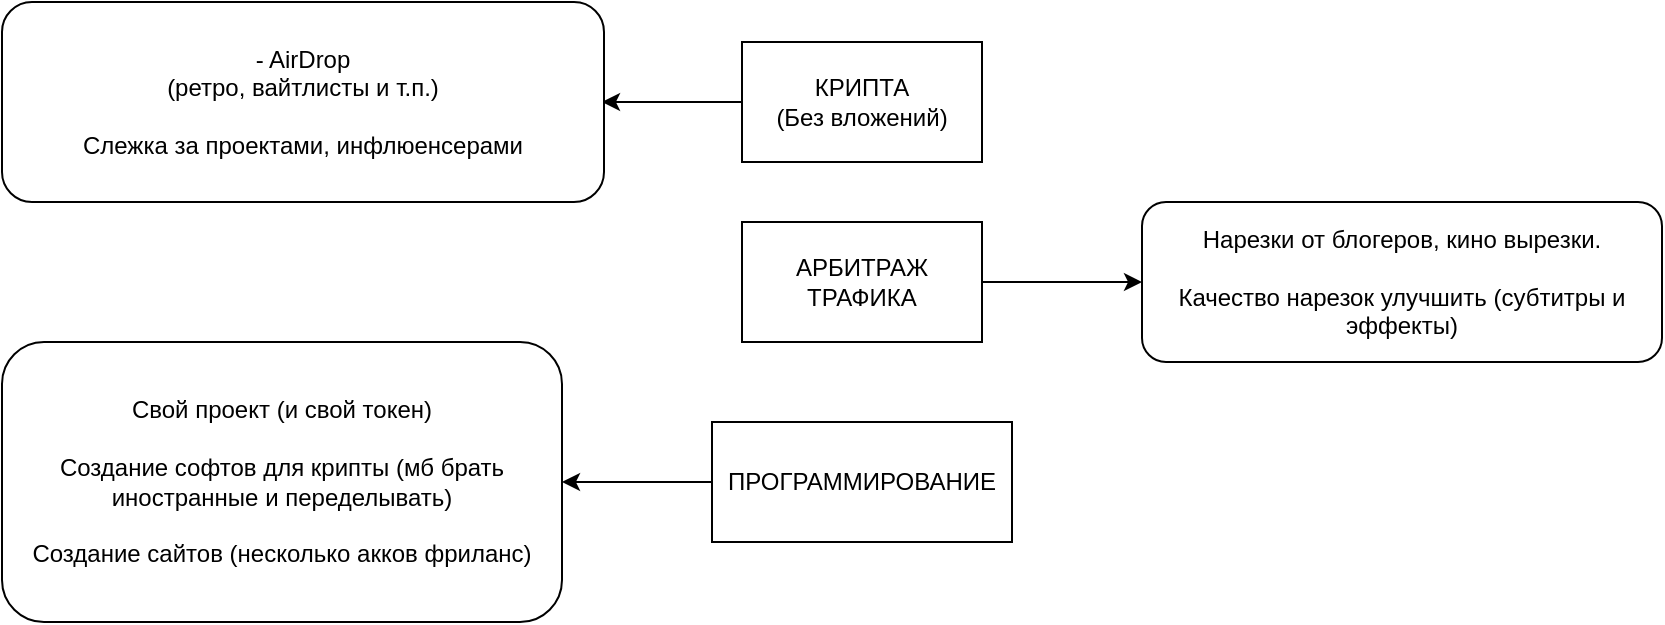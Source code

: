<mxfile version="21.5.0" type="github">
  <diagram name="Страница 1" id="DrOhmFwWci-WvHgOT-uA">
    <mxGraphModel dx="1877" dy="567" grid="1" gridSize="10" guides="1" tooltips="1" connect="1" arrows="1" fold="1" page="1" pageScale="1" pageWidth="827" pageHeight="1169" math="0" shadow="0">
      <root>
        <mxCell id="0" />
        <mxCell id="1" parent="0" />
        <mxCell id="WeAMB2Xln1dbpquulNk2-1" value="КРИПТА&lt;br&gt;(Без вложений)" style="rounded=0;whiteSpace=wrap;html=1;" vertex="1" parent="1">
          <mxGeometry x="310" y="70" width="120" height="60" as="geometry" />
        </mxCell>
        <mxCell id="WeAMB2Xln1dbpquulNk2-2" value="АРБИТРАЖ&lt;br&gt;ТРАФИКА" style="rounded=0;whiteSpace=wrap;html=1;" vertex="1" parent="1">
          <mxGeometry x="310" y="160" width="120" height="60" as="geometry" />
        </mxCell>
        <mxCell id="WeAMB2Xln1dbpquulNk2-3" value="ПРОГРАММИРОВАНИЕ" style="rounded=0;whiteSpace=wrap;html=1;" vertex="1" parent="1">
          <mxGeometry x="295" y="260" width="150" height="60" as="geometry" />
        </mxCell>
        <mxCell id="WeAMB2Xln1dbpquulNk2-4" value="" style="endArrow=classic;html=1;rounded=0;exitX=0;exitY=0.5;exitDx=0;exitDy=0;" edge="1" parent="1" source="WeAMB2Xln1dbpquulNk2-1">
          <mxGeometry width="50" height="50" relative="1" as="geometry">
            <mxPoint x="390" y="250" as="sourcePoint" />
            <mxPoint x="240" y="100" as="targetPoint" />
          </mxGeometry>
        </mxCell>
        <mxCell id="WeAMB2Xln1dbpquulNk2-5" value="- AirDrop &lt;br&gt;(ретро, вайтлисты и т.п.)&lt;br&gt;&lt;br&gt;Слежка за проектами, инфлюенсерами" style="rounded=1;whiteSpace=wrap;html=1;" vertex="1" parent="1">
          <mxGeometry x="-60" y="50" width="301" height="100" as="geometry" />
        </mxCell>
        <mxCell id="WeAMB2Xln1dbpquulNk2-6" value="" style="endArrow=classic;html=1;rounded=0;exitX=1;exitY=0.5;exitDx=0;exitDy=0;" edge="1" parent="1" source="WeAMB2Xln1dbpquulNk2-2">
          <mxGeometry width="50" height="50" relative="1" as="geometry">
            <mxPoint x="390" y="250" as="sourcePoint" />
            <mxPoint x="510" y="190" as="targetPoint" />
            <Array as="points">
              <mxPoint x="510" y="190" />
            </Array>
          </mxGeometry>
        </mxCell>
        <mxCell id="WeAMB2Xln1dbpquulNk2-7" value="Нарезки от блогеров, кино вырезки.&lt;br&gt;&lt;br&gt;Качество нарезок улучшить (субтитры и эффекты)" style="rounded=1;whiteSpace=wrap;html=1;" vertex="1" parent="1">
          <mxGeometry x="510" y="150" width="260" height="80" as="geometry" />
        </mxCell>
        <mxCell id="WeAMB2Xln1dbpquulNk2-8" value="" style="endArrow=classic;html=1;rounded=0;exitX=0;exitY=0.5;exitDx=0;exitDy=0;" edge="1" parent="1" source="WeAMB2Xln1dbpquulNk2-3">
          <mxGeometry width="50" height="50" relative="1" as="geometry">
            <mxPoint x="390" y="250" as="sourcePoint" />
            <mxPoint x="220" y="290" as="targetPoint" />
          </mxGeometry>
        </mxCell>
        <mxCell id="WeAMB2Xln1dbpquulNk2-9" value="Свой проект (и свой токен)&lt;br&gt;&lt;br&gt;Создание софтов для крипты (мб брать иностранные и переделывать)&lt;br&gt;&lt;br&gt;Создание сайтов (несколько акков фриланс)" style="rounded=1;whiteSpace=wrap;html=1;" vertex="1" parent="1">
          <mxGeometry x="-60" y="220" width="280" height="140" as="geometry" />
        </mxCell>
      </root>
    </mxGraphModel>
  </diagram>
</mxfile>

